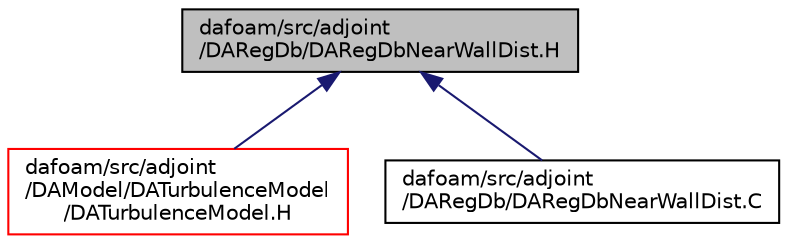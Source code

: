 digraph "dafoam/src/adjoint/DARegDb/DARegDbNearWallDist.H"
{
  bgcolor="transparent";
  edge [fontname="Helvetica",fontsize="10",labelfontname="Helvetica",labelfontsize="10"];
  node [fontname="Helvetica",fontsize="10",shape=record];
  Node3 [label="dafoam/src/adjoint\l/DARegDb/DARegDbNearWallDist.H",height=0.2,width=0.4,color="black", fillcolor="grey75", style="filled", fontcolor="black"];
  Node3 -> Node4 [dir="back",color="midnightblue",fontsize="10",style="solid",fontname="Helvetica"];
  Node4 [label="dafoam/src/adjoint\l/DAModel/DATurbulenceModel\l/DATurbulenceModel.H",height=0.2,width=0.4,color="red",URL="$DATurbulenceModel_8H.html"];
  Node3 -> Node86 [dir="back",color="midnightblue",fontsize="10",style="solid",fontname="Helvetica"];
  Node86 [label="dafoam/src/adjoint\l/DARegDb/DARegDbNearWallDist.C",height=0.2,width=0.4,color="black",URL="$DARegDbNearWallDist_8C.html"];
}
